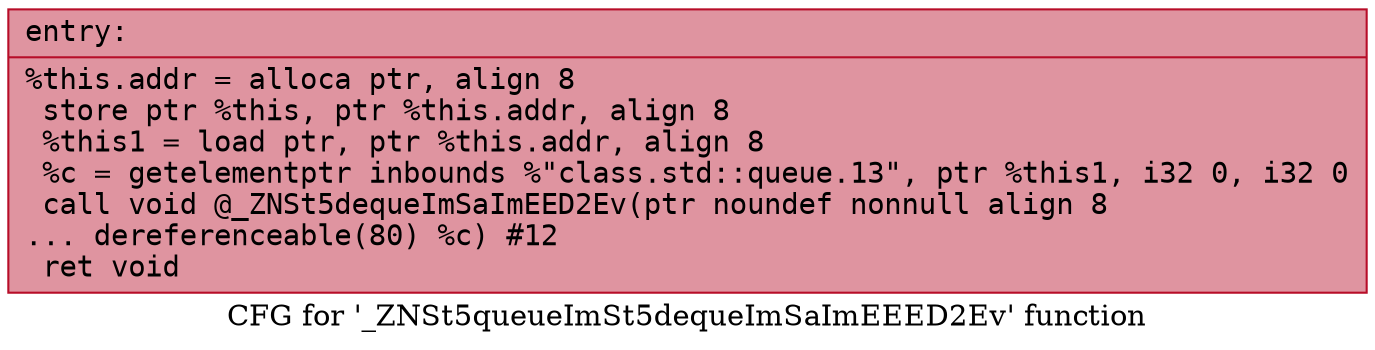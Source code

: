 digraph "CFG for '_ZNSt5queueImSt5dequeImSaImEEED2Ev' function" {
	label="CFG for '_ZNSt5queueImSt5dequeImSaImEEED2Ev' function";

	Node0x560dc9fca140 [shape=record,color="#b70d28ff", style=filled, fillcolor="#b70d2870" fontname="Courier",label="{entry:\l|  %this.addr = alloca ptr, align 8\l  store ptr %this, ptr %this.addr, align 8\l  %this1 = load ptr, ptr %this.addr, align 8\l  %c = getelementptr inbounds %\"class.std::queue.13\", ptr %this1, i32 0, i32 0\l  call void @_ZNSt5dequeImSaImEED2Ev(ptr noundef nonnull align 8\l... dereferenceable(80) %c) #12\l  ret void\l}"];
}
